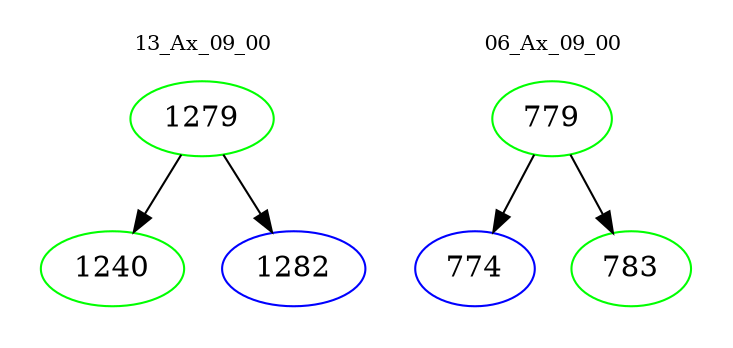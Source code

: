 digraph{
subgraph cluster_0 {
color = white
label = "13_Ax_09_00";
fontsize=10;
T0_1279 [label="1279", color="green"]
T0_1279 -> T0_1240 [color="black"]
T0_1240 [label="1240", color="green"]
T0_1279 -> T0_1282 [color="black"]
T0_1282 [label="1282", color="blue"]
}
subgraph cluster_1 {
color = white
label = "06_Ax_09_00";
fontsize=10;
T1_779 [label="779", color="green"]
T1_779 -> T1_774 [color="black"]
T1_774 [label="774", color="blue"]
T1_779 -> T1_783 [color="black"]
T1_783 [label="783", color="green"]
}
}
